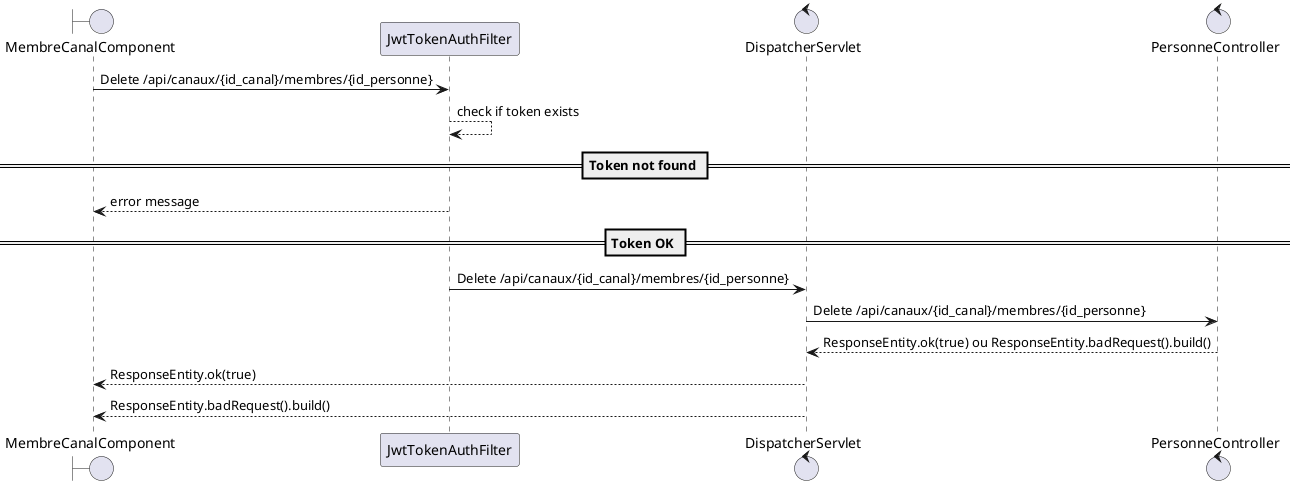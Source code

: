 == SupprimerMembresDuCanal ==

@startuml
boundary MembreCanalComponent
participant JwtTokenAuthFilter
control DispatcherServlet 
control PersonneController 


MembreCanalComponent -> JwtTokenAuthFilter : Delete /api/canaux/{id_canal}/membres/{id_personne}
JwtTokenAuthFilter --> JwtTokenAuthFilter : check if token exists
==Token not found ==
JwtTokenAuthFilter --> MembreCanalComponent : error message 
==Token OK ==
JwtTokenAuthFilter -> DispatcherServlet : Delete /api/canaux/{id_canal}/membres/{id_personne}
DispatcherServlet -> PersonneController : Delete /api/canaux/{id_canal}/membres/{id_personne}
PersonneController --> DispatcherServlet : ResponseEntity.ok(true) ou ResponseEntity.badRequest().build()
DispatcherServlet --> MembreCanalComponent : ResponseEntity.ok(true)
DispatcherServlet --> MembreCanalComponent : ResponseEntity.badRequest().build()
@endumls